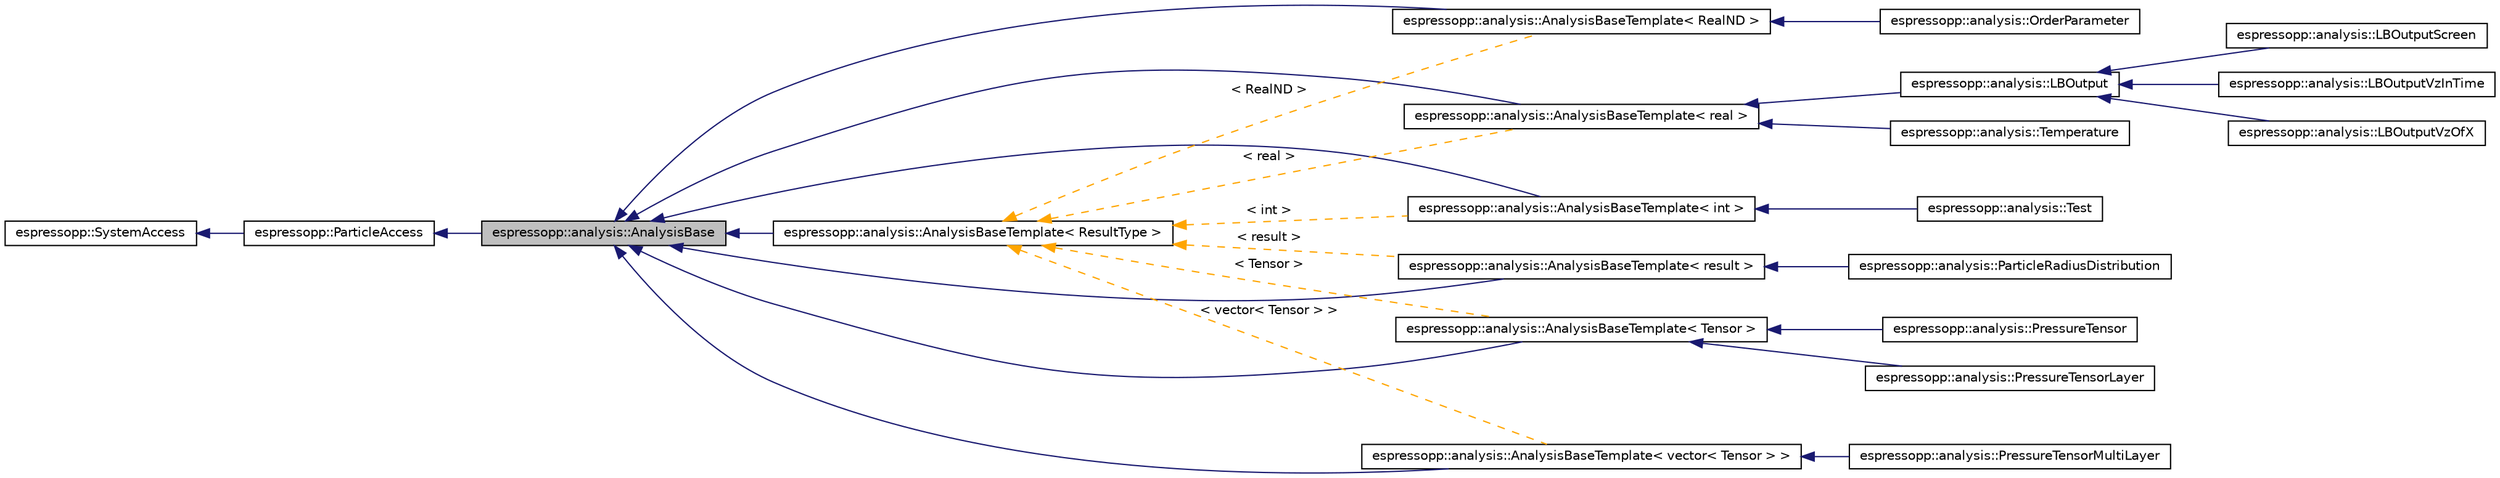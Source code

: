 digraph G
{
  edge [fontname="Helvetica",fontsize="10",labelfontname="Helvetica",labelfontsize="10"];
  node [fontname="Helvetica",fontsize="10",shape=record];
  rankdir="LR";
  Node1 [label="espressopp::analysis::AnalysisBase",height=0.2,width=0.4,color="black", fillcolor="grey75", style="filled" fontcolor="black"];
  Node2 -> Node1 [dir="back",color="midnightblue",fontsize="10",style="solid",fontname="Helvetica"];
  Node2 [label="espressopp::ParticleAccess",height=0.2,width=0.4,color="black", fillcolor="white", style="filled",URL="$classespressopp_1_1ParticleAccess.html"];
  Node3 -> Node2 [dir="back",color="midnightblue",fontsize="10",style="solid",fontname="Helvetica"];
  Node3 [label="espressopp::SystemAccess",height=0.2,width=0.4,color="black", fillcolor="white", style="filled",URL="$classespressopp_1_1SystemAccess.html",tooltip="Common base class for all classes that need access to the system."];
  Node1 -> Node4 [dir="back",color="midnightblue",fontsize="10",style="solid",fontname="Helvetica"];
  Node4 [label="espressopp::analysis::AnalysisBaseTemplate\< int \>",height=0.2,width=0.4,color="black", fillcolor="white", style="filled",URL="$classespressopp_1_1analysis_1_1AnalysisBaseTemplate.html"];
  Node4 -> Node5 [dir="back",color="midnightblue",fontsize="10",style="solid",fontname="Helvetica"];
  Node5 [label="espressopp::analysis::Test",height=0.2,width=0.4,color="black", fillcolor="white", style="filled",URL="$classespressopp_1_1analysis_1_1Test.html",tooltip="Class to test AnalysisBase."];
  Node1 -> Node6 [dir="back",color="midnightblue",fontsize="10",style="solid",fontname="Helvetica"];
  Node6 [label="espressopp::analysis::AnalysisBaseTemplate\< real \>",height=0.2,width=0.4,color="black", fillcolor="white", style="filled",URL="$classespressopp_1_1analysis_1_1AnalysisBaseTemplate.html"];
  Node6 -> Node7 [dir="back",color="midnightblue",fontsize="10",style="solid",fontname="Helvetica"];
  Node7 [label="espressopp::analysis::LBOutput",height=0.2,width=0.4,color="black", fillcolor="white", style="filled",URL="$classespressopp_1_1analysis_1_1LBOutput.html",tooltip="Abstract base class for arbitrary output from LB simulations."];
  Node7 -> Node8 [dir="back",color="midnightblue",fontsize="10",style="solid",fontname="Helvetica"];
  Node8 [label="espressopp::analysis::LBOutputScreen",height=0.2,width=0.4,color="black", fillcolor="white", style="filled",URL="$classespressopp_1_1analysis_1_1LBOutputScreen.html"];
  Node7 -> Node9 [dir="back",color="midnightblue",fontsize="10",style="solid",fontname="Helvetica"];
  Node9 [label="espressopp::analysis::LBOutputVzInTime",height=0.2,width=0.4,color="black", fillcolor="white", style="filled",URL="$classespressopp_1_1analysis_1_1LBOutputVzInTime.html"];
  Node7 -> Node10 [dir="back",color="midnightblue",fontsize="10",style="solid",fontname="Helvetica"];
  Node10 [label="espressopp::analysis::LBOutputVzOfX",height=0.2,width=0.4,color="black", fillcolor="white", style="filled",URL="$classespressopp_1_1analysis_1_1LBOutputVzOfX.html"];
  Node6 -> Node11 [dir="back",color="midnightblue",fontsize="10",style="solid",fontname="Helvetica"];
  Node11 [label="espressopp::analysis::Temperature",height=0.2,width=0.4,color="black", fillcolor="white", style="filled",URL="$classespressopp_1_1analysis_1_1Temperature.html",tooltip="Class to compute the temperature."];
  Node1 -> Node12 [dir="back",color="midnightblue",fontsize="10",style="solid",fontname="Helvetica"];
  Node12 [label="espressopp::analysis::AnalysisBaseTemplate\< RealND \>",height=0.2,width=0.4,color="black", fillcolor="white", style="filled",URL="$classespressopp_1_1analysis_1_1AnalysisBaseTemplate.html"];
  Node12 -> Node13 [dir="back",color="midnightblue",fontsize="10",style="solid",fontname="Helvetica"];
  Node13 [label="espressopp::analysis::OrderParameter",height=0.2,width=0.4,color="black", fillcolor="white", style="filled",URL="$classespressopp_1_1analysis_1_1OrderParameter.html",tooltip="compute order parameter."];
  Node1 -> Node14 [dir="back",color="midnightblue",fontsize="10",style="solid",fontname="Helvetica"];
  Node14 [label="espressopp::analysis::AnalysisBaseTemplate\< result \>",height=0.2,width=0.4,color="black", fillcolor="white", style="filled",URL="$classespressopp_1_1analysis_1_1AnalysisBaseTemplate.html"];
  Node14 -> Node15 [dir="back",color="midnightblue",fontsize="10",style="solid",fontname="Helvetica"];
  Node15 [label="espressopp::analysis::ParticleRadiusDistribution",height=0.2,width=0.4,color="black", fillcolor="white", style="filled",URL="$classespressopp_1_1analysis_1_1ParticleRadiusDistribution.html"];
  Node1 -> Node16 [dir="back",color="midnightblue",fontsize="10",style="solid",fontname="Helvetica"];
  Node16 [label="espressopp::analysis::AnalysisBaseTemplate\< Tensor \>",height=0.2,width=0.4,color="black", fillcolor="white", style="filled",URL="$classespressopp_1_1analysis_1_1AnalysisBaseTemplate.html"];
  Node16 -> Node17 [dir="back",color="midnightblue",fontsize="10",style="solid",fontname="Helvetica"];
  Node17 [label="espressopp::analysis::PressureTensor",height=0.2,width=0.4,color="black", fillcolor="white", style="filled",URL="$classespressopp_1_1analysis_1_1PressureTensor.html",tooltip="Class to compute the pressure tensor."];
  Node16 -> Node18 [dir="back",color="midnightblue",fontsize="10",style="solid",fontname="Helvetica"];
  Node18 [label="espressopp::analysis::PressureTensorLayer",height=0.2,width=0.4,color="black", fillcolor="white", style="filled",URL="$classespressopp_1_1analysis_1_1PressureTensorLayer.html",tooltip="Class to compute the pressure tensor."];
  Node1 -> Node19 [dir="back",color="midnightblue",fontsize="10",style="solid",fontname="Helvetica"];
  Node19 [label="espressopp::analysis::AnalysisBaseTemplate\< vector\< Tensor \> \>",height=0.2,width=0.4,color="black", fillcolor="white", style="filled",URL="$classespressopp_1_1analysis_1_1AnalysisBaseTemplate.html"];
  Node19 -> Node20 [dir="back",color="midnightblue",fontsize="10",style="solid",fontname="Helvetica"];
  Node20 [label="espressopp::analysis::PressureTensorMultiLayer",height=0.2,width=0.4,color="black", fillcolor="white", style="filled",URL="$classespressopp_1_1analysis_1_1PressureTensorMultiLayer.html",tooltip="Class to compute the pressure tensor."];
  Node1 -> Node21 [dir="back",color="midnightblue",fontsize="10",style="solid",fontname="Helvetica"];
  Node21 [label="espressopp::analysis::AnalysisBaseTemplate\< ResultType \>",height=0.2,width=0.4,color="black", fillcolor="white", style="filled",URL="$classespressopp_1_1analysis_1_1AnalysisBaseTemplate.html"];
  Node21 -> Node6 [dir="back",color="orange",fontsize="10",style="dashed",label=" \< real \>" ,fontname="Helvetica"];
  Node21 -> Node12 [dir="back",color="orange",fontsize="10",style="dashed",label=" \< RealND \>" ,fontname="Helvetica"];
  Node21 -> Node14 [dir="back",color="orange",fontsize="10",style="dashed",label=" \< result \>" ,fontname="Helvetica"];
  Node21 -> Node4 [dir="back",color="orange",fontsize="10",style="dashed",label=" \< int \>" ,fontname="Helvetica"];
  Node21 -> Node19 [dir="back",color="orange",fontsize="10",style="dashed",label=" \< vector\< Tensor \> \>" ,fontname="Helvetica"];
  Node21 -> Node16 [dir="back",color="orange",fontsize="10",style="dashed",label=" \< Tensor \>" ,fontname="Helvetica"];
}
